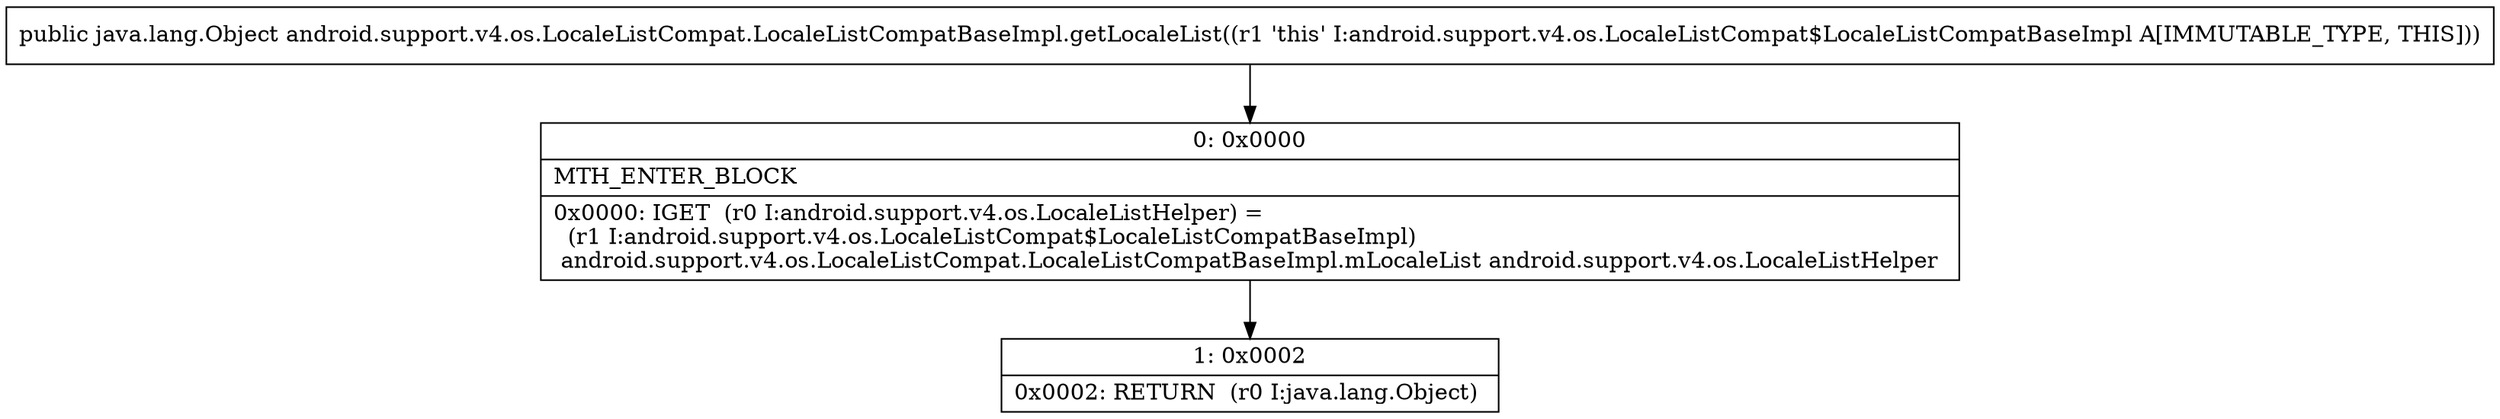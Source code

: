 digraph "CFG forandroid.support.v4.os.LocaleListCompat.LocaleListCompatBaseImpl.getLocaleList()Ljava\/lang\/Object;" {
Node_0 [shape=record,label="{0\:\ 0x0000|MTH_ENTER_BLOCK\l|0x0000: IGET  (r0 I:android.support.v4.os.LocaleListHelper) = \l  (r1 I:android.support.v4.os.LocaleListCompat$LocaleListCompatBaseImpl)\l android.support.v4.os.LocaleListCompat.LocaleListCompatBaseImpl.mLocaleList android.support.v4.os.LocaleListHelper \l}"];
Node_1 [shape=record,label="{1\:\ 0x0002|0x0002: RETURN  (r0 I:java.lang.Object) \l}"];
MethodNode[shape=record,label="{public java.lang.Object android.support.v4.os.LocaleListCompat.LocaleListCompatBaseImpl.getLocaleList((r1 'this' I:android.support.v4.os.LocaleListCompat$LocaleListCompatBaseImpl A[IMMUTABLE_TYPE, THIS])) }"];
MethodNode -> Node_0;
Node_0 -> Node_1;
}

